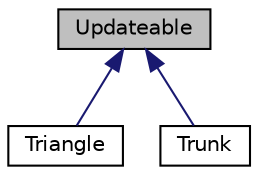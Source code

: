 digraph "Updateable"
{
 // LATEX_PDF_SIZE
  edge [fontname="Helvetica",fontsize="10",labelfontname="Helvetica",labelfontsize="10"];
  node [fontname="Helvetica",fontsize="10",shape=record];
  Node0 [label="Updateable",height=0.2,width=0.4,color="black", fillcolor="grey75", style="filled", fontcolor="black",tooltip="interface for updateable objects"];
  Node0 -> Node1 [dir="back",color="midnightblue",fontsize="10",style="solid"];
  Node1 [label="Triangle",height=0.2,width=0.4,color="black", fillcolor="white", style="filled",URL="$class_triangle.html",tooltip="represents a triangle that falls from the top of the display to the bottom"];
  Node0 -> Node2 [dir="back",color="midnightblue",fontsize="10",style="solid"];
  Node2 [label="Trunk",height=0.2,width=0.4,color="black", fillcolor="white", style="filled",URL="$class_trunk.html",tooltip="represents an elogating line from Point start to Point end in total_time"];
}
